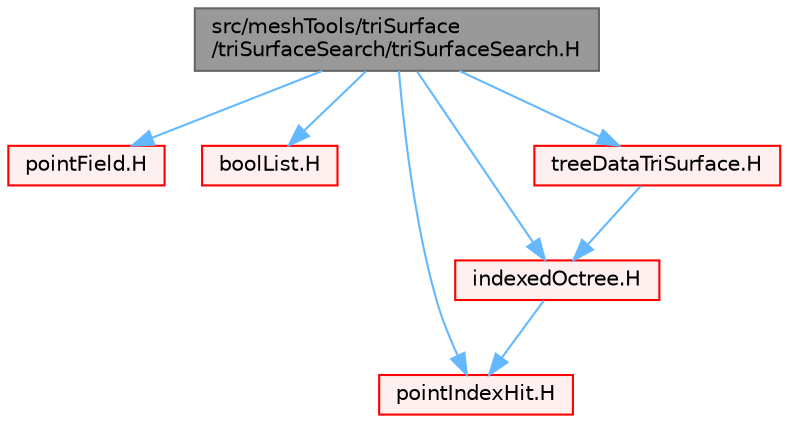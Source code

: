 digraph "src/meshTools/triSurface/triSurfaceSearch/triSurfaceSearch.H"
{
 // LATEX_PDF_SIZE
  bgcolor="transparent";
  edge [fontname=Helvetica,fontsize=10,labelfontname=Helvetica,labelfontsize=10];
  node [fontname=Helvetica,fontsize=10,shape=box,height=0.2,width=0.4];
  Node1 [id="Node000001",label="src/meshTools/triSurface\l/triSurfaceSearch/triSurfaceSearch.H",height=0.2,width=0.4,color="gray40", fillcolor="grey60", style="filled", fontcolor="black",tooltip=" "];
  Node1 -> Node2 [id="edge1_Node000001_Node000002",color="steelblue1",style="solid",tooltip=" "];
  Node2 [id="Node000002",label="pointField.H",height=0.2,width=0.4,color="red", fillcolor="#FFF0F0", style="filled",URL="$pointField_8H.html",tooltip=" "];
  Node1 -> Node193 [id="edge2_Node000001_Node000193",color="steelblue1",style="solid",tooltip=" "];
  Node193 [id="Node000193",label="boolList.H",height=0.2,width=0.4,color="red", fillcolor="#FFF0F0", style="filled",URL="$boolList_8H.html",tooltip=" "];
  Node1 -> Node194 [id="edge3_Node000001_Node000194",color="steelblue1",style="solid",tooltip=" "];
  Node194 [id="Node000194",label="pointIndexHit.H",height=0.2,width=0.4,color="red", fillcolor="#FFF0F0", style="filled",URL="$pointIndexHit_8H.html",tooltip=" "];
  Node1 -> Node196 [id="edge4_Node000001_Node000196",color="steelblue1",style="solid",tooltip=" "];
  Node196 [id="Node000196",label="indexedOctree.H",height=0.2,width=0.4,color="red", fillcolor="#FFF0F0", style="filled",URL="$indexedOctree_8H.html",tooltip=" "];
  Node196 -> Node194 [id="edge5_Node000196_Node000194",color="steelblue1",style="solid",tooltip=" "];
  Node1 -> Node227 [id="edge6_Node000001_Node000227",color="steelblue1",style="solid",tooltip=" "];
  Node227 [id="Node000227",label="treeDataTriSurface.H",height=0.2,width=0.4,color="red", fillcolor="#FFF0F0", style="filled",URL="$treeDataTriSurface_8H.html",tooltip=" "];
  Node227 -> Node196 [id="edge7_Node000227_Node000196",color="steelblue1",style="solid",tooltip=" "];
}
